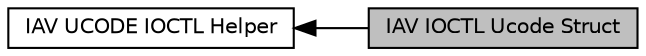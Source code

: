 digraph "IAV IOCTL Ucode Struct"
{
  bgcolor="transparent";
  edge [fontname="Helvetica",fontsize="10",labelfontname="Helvetica",labelfontsize="10"];
  node [fontname="Helvetica",fontsize="10",shape=box];
  rankdir=LR;
  Node2 [label="IAV UCODE IOCTL Helper",height=0.2,width=0.4,color="black",URL="$d3/d8e/group__iav-ioctl-ucode.html",tooltip="IAV IOCTL API Helper: Load Ucode, in file iav_ucode_ioctl.h."];
  Node1 [label="IAV IOCTL Ucode Struct",height=0.2,width=0.4,color="black", fillcolor="grey75", style="filled", fontcolor="black",tooltip="IAV IOCTL Load Ucode API: Structs used in API."];
  Node2->Node1 [shape=plaintext, dir="back", style="solid"];
}
